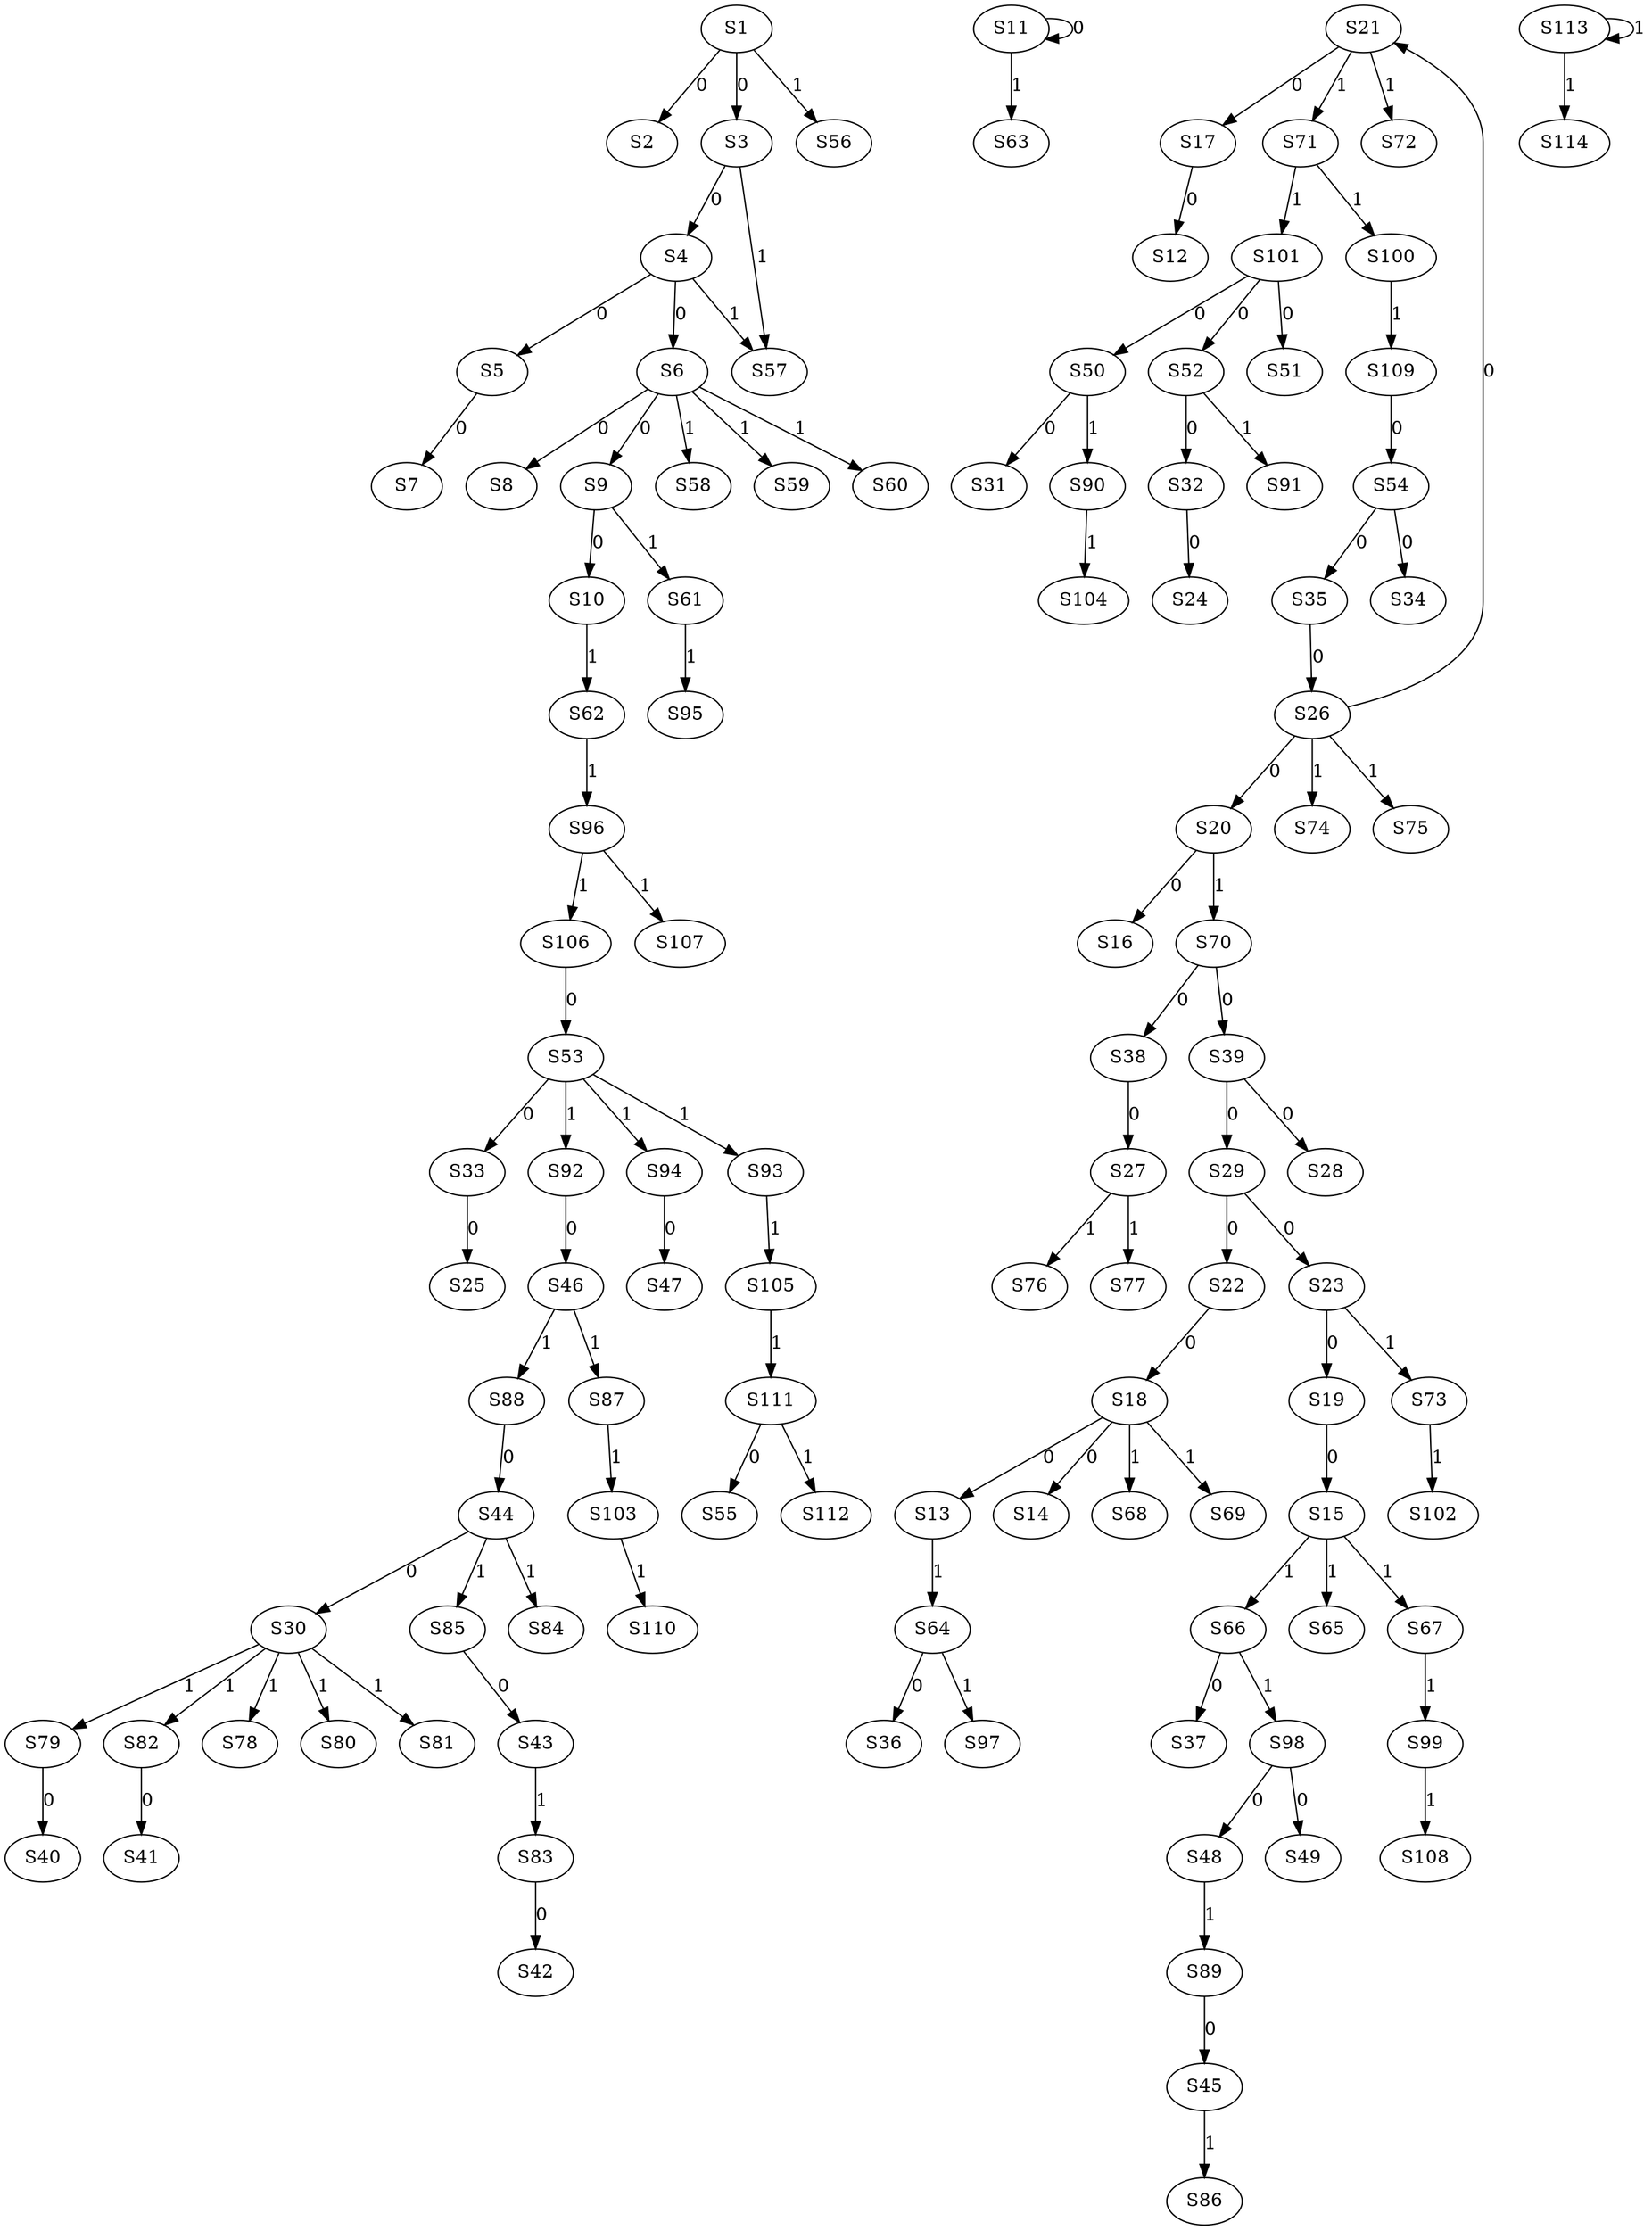 strict digraph {
	S1 -> S2 [ label = 0 ];
	S1 -> S3 [ label = 0 ];
	S3 -> S4 [ label = 0 ];
	S4 -> S5 [ label = 0 ];
	S4 -> S6 [ label = 0 ];
	S5 -> S7 [ label = 0 ];
	S6 -> S8 [ label = 0 ];
	S6 -> S9 [ label = 0 ];
	S9 -> S10 [ label = 0 ];
	S11 -> S11 [ label = 0 ];
	S17 -> S12 [ label = 0 ];
	S18 -> S13 [ label = 0 ];
	S18 -> S14 [ label = 0 ];
	S19 -> S15 [ label = 0 ];
	S20 -> S16 [ label = 0 ];
	S21 -> S17 [ label = 0 ];
	S22 -> S18 [ label = 0 ];
	S23 -> S19 [ label = 0 ];
	S26 -> S20 [ label = 0 ];
	S26 -> S21 [ label = 0 ];
	S29 -> S22 [ label = 0 ];
	S29 -> S23 [ label = 0 ];
	S32 -> S24 [ label = 0 ];
	S33 -> S25 [ label = 0 ];
	S35 -> S26 [ label = 0 ];
	S38 -> S27 [ label = 0 ];
	S39 -> S28 [ label = 0 ];
	S39 -> S29 [ label = 0 ];
	S44 -> S30 [ label = 0 ];
	S50 -> S31 [ label = 0 ];
	S52 -> S32 [ label = 0 ];
	S53 -> S33 [ label = 0 ];
	S54 -> S34 [ label = 0 ];
	S54 -> S35 [ label = 0 ];
	S64 -> S36 [ label = 0 ];
	S66 -> S37 [ label = 0 ];
	S70 -> S38 [ label = 0 ];
	S70 -> S39 [ label = 0 ];
	S79 -> S40 [ label = 0 ];
	S82 -> S41 [ label = 0 ];
	S83 -> S42 [ label = 0 ];
	S85 -> S43 [ label = 0 ];
	S88 -> S44 [ label = 0 ];
	S89 -> S45 [ label = 0 ];
	S92 -> S46 [ label = 0 ];
	S94 -> S47 [ label = 0 ];
	S98 -> S48 [ label = 0 ];
	S98 -> S49 [ label = 0 ];
	S101 -> S50 [ label = 0 ];
	S101 -> S51 [ label = 0 ];
	S101 -> S52 [ label = 0 ];
	S106 -> S53 [ label = 0 ];
	S109 -> S54 [ label = 0 ];
	S111 -> S55 [ label = 0 ];
	S1 -> S56 [ label = 1 ];
	S4 -> S57 [ label = 1 ];
	S6 -> S58 [ label = 1 ];
	S6 -> S59 [ label = 1 ];
	S6 -> S60 [ label = 1 ];
	S9 -> S61 [ label = 1 ];
	S10 -> S62 [ label = 1 ];
	S11 -> S63 [ label = 1 ];
	S13 -> S64 [ label = 1 ];
	S15 -> S65 [ label = 1 ];
	S15 -> S66 [ label = 1 ];
	S15 -> S67 [ label = 1 ];
	S18 -> S68 [ label = 1 ];
	S18 -> S69 [ label = 1 ];
	S20 -> S70 [ label = 1 ];
	S21 -> S71 [ label = 1 ];
	S21 -> S72 [ label = 1 ];
	S23 -> S73 [ label = 1 ];
	S26 -> S74 [ label = 1 ];
	S26 -> S75 [ label = 1 ];
	S27 -> S76 [ label = 1 ];
	S27 -> S77 [ label = 1 ];
	S30 -> S78 [ label = 1 ];
	S30 -> S79 [ label = 1 ];
	S30 -> S80 [ label = 1 ];
	S30 -> S81 [ label = 1 ];
	S30 -> S82 [ label = 1 ];
	S43 -> S83 [ label = 1 ];
	S44 -> S84 [ label = 1 ];
	S44 -> S85 [ label = 1 ];
	S45 -> S86 [ label = 1 ];
	S46 -> S87 [ label = 1 ];
	S46 -> S88 [ label = 1 ];
	S48 -> S89 [ label = 1 ];
	S50 -> S90 [ label = 1 ];
	S52 -> S91 [ label = 1 ];
	S53 -> S92 [ label = 1 ];
	S53 -> S93 [ label = 1 ];
	S53 -> S94 [ label = 1 ];
	S61 -> S95 [ label = 1 ];
	S62 -> S96 [ label = 1 ];
	S64 -> S97 [ label = 1 ];
	S66 -> S98 [ label = 1 ];
	S67 -> S99 [ label = 1 ];
	S71 -> S100 [ label = 1 ];
	S71 -> S101 [ label = 1 ];
	S73 -> S102 [ label = 1 ];
	S87 -> S103 [ label = 1 ];
	S90 -> S104 [ label = 1 ];
	S93 -> S105 [ label = 1 ];
	S96 -> S106 [ label = 1 ];
	S96 -> S107 [ label = 1 ];
	S99 -> S108 [ label = 1 ];
	S100 -> S109 [ label = 1 ];
	S103 -> S110 [ label = 1 ];
	S105 -> S111 [ label = 1 ];
	S111 -> S112 [ label = 1 ];
	S113 -> S113 [ label = 1 ];
	S113 -> S114 [ label = 1 ];
	S3 -> S57 [ label = 1 ];
}